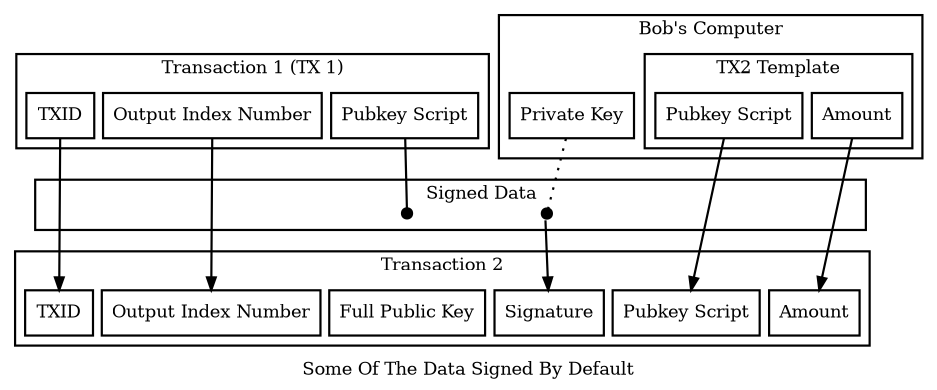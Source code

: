digraph blockchain {

size="6.25";

splines = "false";
rankdir=TB;
ranksep=-0.1;
//splines=ortho;
overlap = true;
nodesep = 0.1;

node [ shape = box, penwidth = 1.75 ];
edge [ penwidth = 1.75, minlen = 2 ];
penwidth = 1.75;

subgraph cluster_tx1 {
    tx1_txid [ label = "TXID" ];
    tx1_vout [ label = "Output Index Number" ];
    tx1_script [ label = "Pubkey Script" ];

    label = "Transaction 1 (TX 1)"
}



subgraph cluster_sig {
    node [ style = "invis", label = "", height=0 ];

    sig_tx1_txid [ width = 0.7 ];
    sig_tx1_vout [ width = 2.3 ];
    sig_tx1_script [ width = 1.6 ];
    //nil_pubkey [ width = 1.3 ];
    sig_tx2t_script [ width = 1.65 ];
    sig_tx2t_amount [ width = 0.95 ];
    signature [ width = 1.25 ];


    label = "           Signed Data"
}

subgraph cluster_tx2 {
    tx2_tx1_txid [ label = "TXID" ];
    tx2_tx1_vout [ label = "Output Index Number" ];
    tx2_script [ label = "Pubkey Script" ];
    public_key [ label = "Full Public Key" ];
    tx2_amount [ label = "Amount" ];
    tx2_signature [ label = "Signature" ];

    label = "Transaction 2"
}

subgraph cluster_bob {
    private_key [ label = "Private Key" ];

    label = "Bob's Computer"
subgraph cluster_tx2t {
    tx2t_script [ label = "Pubkey Script" ];
    tx2t_amount [ label = "Amount" ];

    label = "TX2 Template"
}

}

{
edge [ arrowhead = "dot" ];
tx1_script -> sig_tx1_script;
tx1_txid -> sig_tx1_txid [ style = "invis" ];
tx1_vout -> sig_tx1_vout [ style = "invis" ];
tx2t_script -> sig_tx2t_script [ style = "invis" ];
tx2t_amount -> sig_tx2t_amount [ style = "invis" ];
private_key -> signature [ style = "dotted" ];
}


sig_tx1_txid -> tx2_tx1_txid [ style = "invis" ];
sig_tx1_vout -> tx2_tx1_vout [ style = "invis" ];
sig_tx2t_script -> tx2_script [ style = "invis" ];
sig_tx2t_amount -> tx2_amount [ style = "invis" ];
signature -> tx2_signature;


tx1_txid -> tx2_tx1_txid [ constraint = false ];
tx1_vout -> tx2_tx1_vout [ constraint = false ];
tx2t_script -> tx2_script [ constraint = false ];
tx2t_amount -> tx2_amount [ constraint = false ];


label = "Some Of The Data Signed By Default"
}
